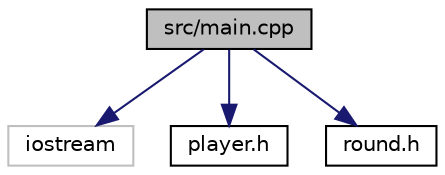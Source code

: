 digraph "src/main.cpp"
{
  edge [fontname="Helvetica",fontsize="10",labelfontname="Helvetica",labelfontsize="10"];
  node [fontname="Helvetica",fontsize="10",shape=record];
  Node1 [label="src/main.cpp",height=0.2,width=0.4,color="black", fillcolor="grey75", style="filled", fontcolor="black"];
  Node1 -> Node2 [color="midnightblue",fontsize="10",style="solid"];
  Node2 [label="iostream",height=0.2,width=0.4,color="grey75", fillcolor="white", style="filled"];
  Node1 -> Node3 [color="midnightblue",fontsize="10",style="solid"];
  Node3 [label="player.h",height=0.2,width=0.4,color="black", fillcolor="white", style="filled",URL="$player_8h_source.html"];
  Node1 -> Node4 [color="midnightblue",fontsize="10",style="solid"];
  Node4 [label="round.h",height=0.2,width=0.4,color="black", fillcolor="white", style="filled",URL="$round_8h.html",tooltip="Arquivo de cabeçalho contendo a definição das funções que controlam as ações de uma rodada..."];
}
